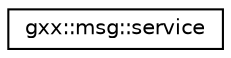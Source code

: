 digraph "Graphical Class Hierarchy"
{
  edge [fontname="Helvetica",fontsize="10",labelfontname="Helvetica",labelfontsize="10"];
  node [fontname="Helvetica",fontsize="10",shape=record];
  rankdir="LR";
  Node1 [label="gxx::msg::service",height=0.2,width=0.4,color="black", fillcolor="white", style="filled",URL="$structgxx_1_1msg_1_1service.html"];
}
